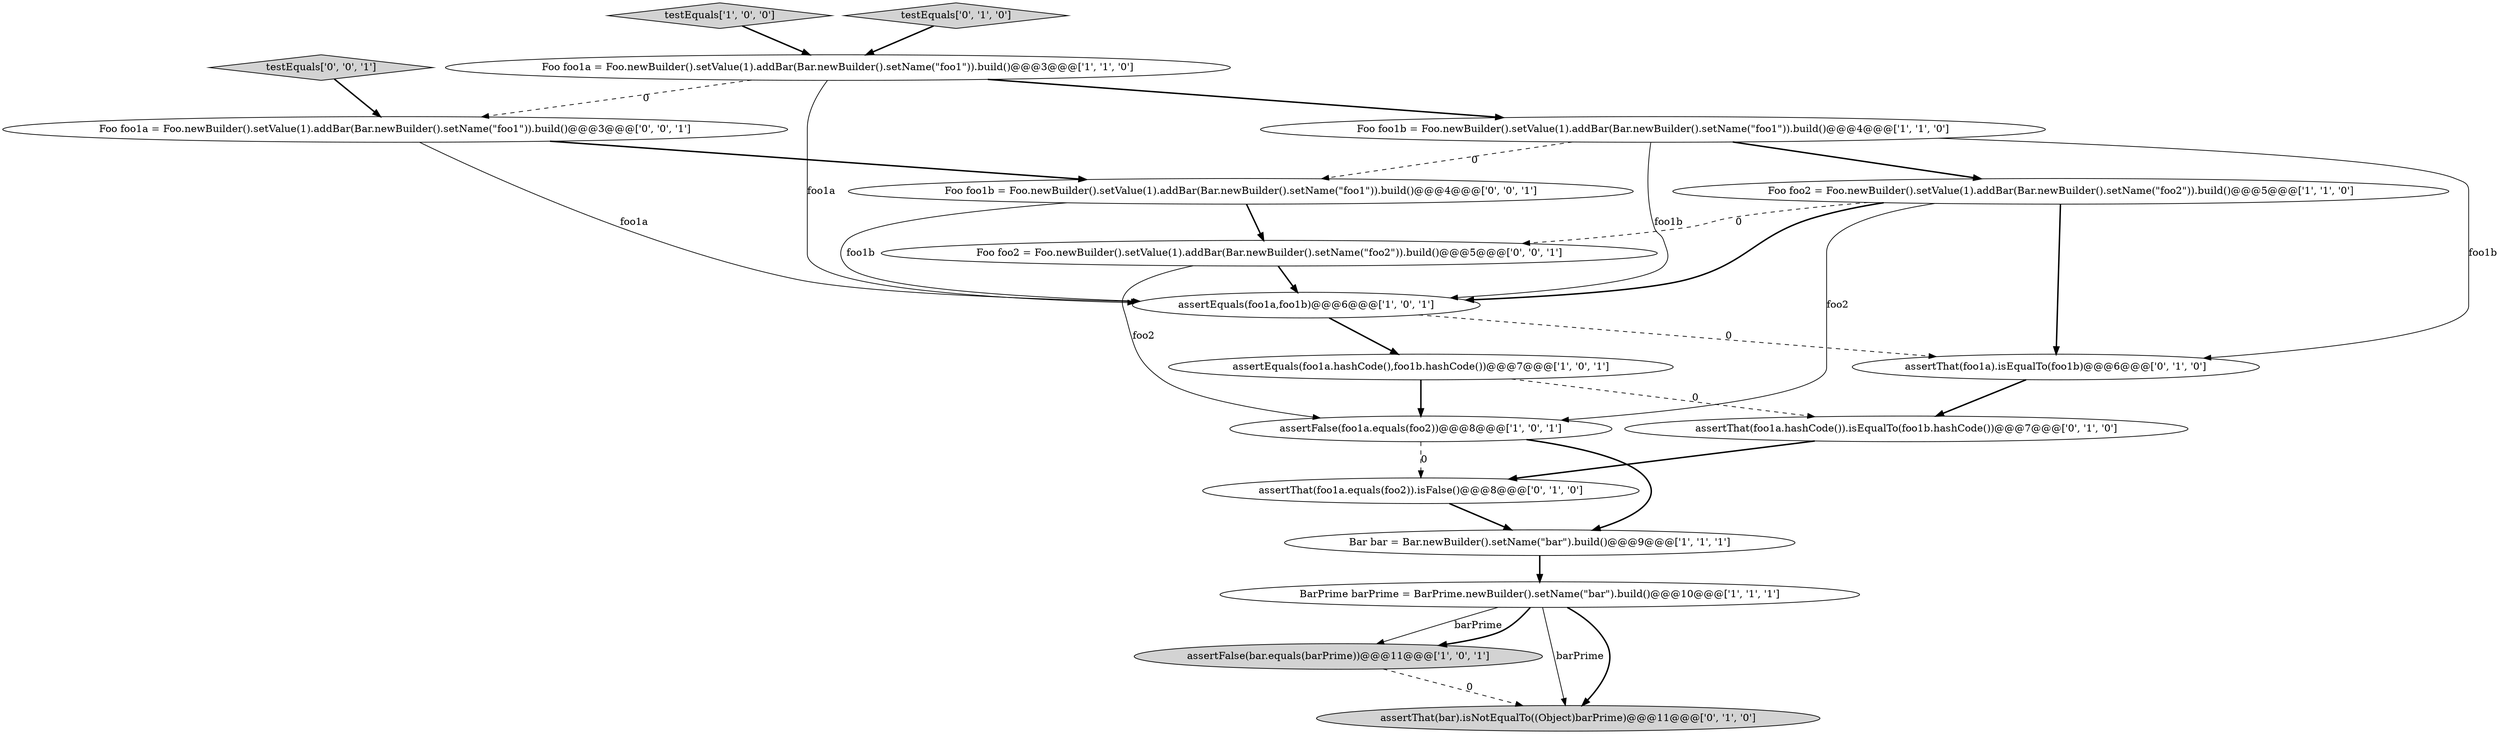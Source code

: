 digraph {
17 [style = filled, label = "testEquals['0', '0', '1']", fillcolor = lightgray, shape = diamond image = "AAA0AAABBB3BBB"];
9 [style = filled, label = "BarPrime barPrime = BarPrime.newBuilder().setName(\"bar\").build()@@@10@@@['1', '1', '1']", fillcolor = white, shape = ellipse image = "AAA0AAABBB1BBB"];
13 [style = filled, label = "assertThat(foo1a.equals(foo2)).isFalse()@@@8@@@['0', '1', '0']", fillcolor = white, shape = ellipse image = "AAA1AAABBB2BBB"];
4 [style = filled, label = "Foo foo2 = Foo.newBuilder().setValue(1).addBar(Bar.newBuilder().setName(\"foo2\")).build()@@@5@@@['1', '1', '0']", fillcolor = white, shape = ellipse image = "AAA0AAABBB1BBB"];
0 [style = filled, label = "testEquals['1', '0', '0']", fillcolor = lightgray, shape = diamond image = "AAA0AAABBB1BBB"];
7 [style = filled, label = "Bar bar = Bar.newBuilder().setName(\"bar\").build()@@@9@@@['1', '1', '1']", fillcolor = white, shape = ellipse image = "AAA0AAABBB1BBB"];
12 [style = filled, label = "assertThat(foo1a).isEqualTo(foo1b)@@@6@@@['0', '1', '0']", fillcolor = white, shape = ellipse image = "AAA1AAABBB2BBB"];
18 [style = filled, label = "Foo foo1b = Foo.newBuilder().setValue(1).addBar(Bar.newBuilder().setName(\"foo1\")).build()@@@4@@@['0', '0', '1']", fillcolor = white, shape = ellipse image = "AAA0AAABBB3BBB"];
15 [style = filled, label = "Foo foo1a = Foo.newBuilder().setValue(1).addBar(Bar.newBuilder().setName(\"foo1\")).build()@@@3@@@['0', '0', '1']", fillcolor = white, shape = ellipse image = "AAA0AAABBB3BBB"];
16 [style = filled, label = "Foo foo2 = Foo.newBuilder().setValue(1).addBar(Bar.newBuilder().setName(\"foo2\")).build()@@@5@@@['0', '0', '1']", fillcolor = white, shape = ellipse image = "AAA0AAABBB3BBB"];
8 [style = filled, label = "assertEquals(foo1a,foo1b)@@@6@@@['1', '0', '1']", fillcolor = white, shape = ellipse image = "AAA0AAABBB1BBB"];
1 [style = filled, label = "assertFalse(bar.equals(barPrime))@@@11@@@['1', '0', '1']", fillcolor = lightgray, shape = ellipse image = "AAA0AAABBB1BBB"];
5 [style = filled, label = "assertEquals(foo1a.hashCode(),foo1b.hashCode())@@@7@@@['1', '0', '1']", fillcolor = white, shape = ellipse image = "AAA0AAABBB1BBB"];
10 [style = filled, label = "testEquals['0', '1', '0']", fillcolor = lightgray, shape = diamond image = "AAA0AAABBB2BBB"];
6 [style = filled, label = "Foo foo1b = Foo.newBuilder().setValue(1).addBar(Bar.newBuilder().setName(\"foo1\")).build()@@@4@@@['1', '1', '0']", fillcolor = white, shape = ellipse image = "AAA0AAABBB1BBB"];
3 [style = filled, label = "Foo foo1a = Foo.newBuilder().setValue(1).addBar(Bar.newBuilder().setName(\"foo1\")).build()@@@3@@@['1', '1', '0']", fillcolor = white, shape = ellipse image = "AAA0AAABBB1BBB"];
11 [style = filled, label = "assertThat(foo1a.hashCode()).isEqualTo(foo1b.hashCode())@@@7@@@['0', '1', '0']", fillcolor = white, shape = ellipse image = "AAA1AAABBB2BBB"];
2 [style = filled, label = "assertFalse(foo1a.equals(foo2))@@@8@@@['1', '0', '1']", fillcolor = white, shape = ellipse image = "AAA0AAABBB1BBB"];
14 [style = filled, label = "assertThat(bar).isNotEqualTo((Object)barPrime)@@@11@@@['0', '1', '0']", fillcolor = lightgray, shape = ellipse image = "AAA1AAABBB2BBB"];
5->2 [style = bold, label=""];
15->8 [style = solid, label="foo1a"];
3->8 [style = solid, label="foo1a"];
13->7 [style = bold, label=""];
6->18 [style = dashed, label="0"];
6->4 [style = bold, label=""];
8->5 [style = bold, label=""];
15->18 [style = bold, label=""];
2->7 [style = bold, label=""];
7->9 [style = bold, label=""];
9->1 [style = solid, label="barPrime"];
16->8 [style = bold, label=""];
1->14 [style = dashed, label="0"];
4->16 [style = dashed, label="0"];
4->8 [style = bold, label=""];
0->3 [style = bold, label=""];
5->11 [style = dashed, label="0"];
10->3 [style = bold, label=""];
3->6 [style = bold, label=""];
9->14 [style = solid, label="barPrime"];
6->12 [style = solid, label="foo1b"];
8->12 [style = dashed, label="0"];
17->15 [style = bold, label=""];
18->16 [style = bold, label=""];
11->13 [style = bold, label=""];
4->12 [style = bold, label=""];
3->15 [style = dashed, label="0"];
9->14 [style = bold, label=""];
4->2 [style = solid, label="foo2"];
12->11 [style = bold, label=""];
16->2 [style = solid, label="foo2"];
18->8 [style = solid, label="foo1b"];
6->8 [style = solid, label="foo1b"];
9->1 [style = bold, label=""];
2->13 [style = dashed, label="0"];
}
